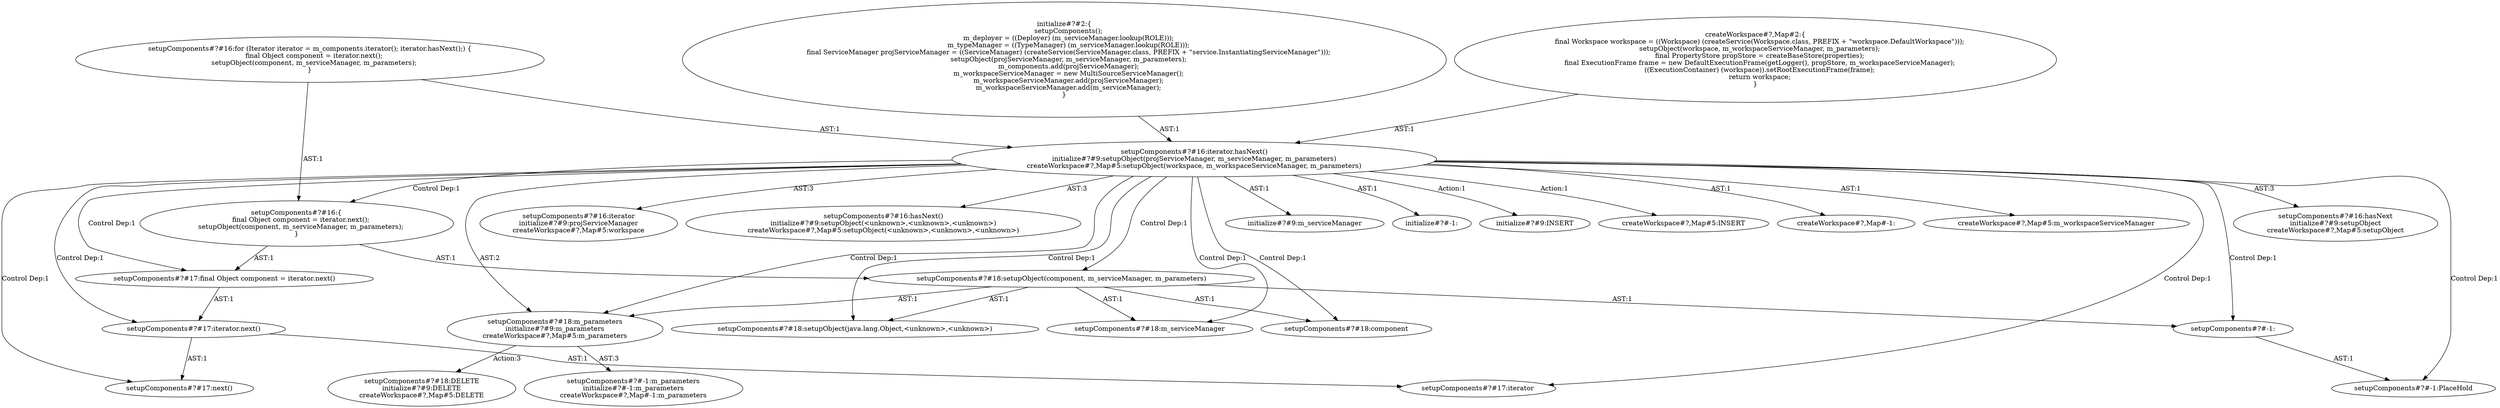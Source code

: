 digraph "Pattern" {
0 [label="setupComponents#?#18:DELETE
initialize#?#9:DELETE
createWorkspace#?,Map#5:DELETE" shape=ellipse]
1 [label="setupComponents#?#18:m_parameters
initialize#?#9:m_parameters
createWorkspace#?,Map#5:m_parameters" shape=ellipse]
2 [label="setupComponents#?#16:iterator.hasNext()
initialize#?#9:setupObject(projServiceManager, m_serviceManager, m_parameters)
createWorkspace#?,Map#5:setupObject(workspace, m_workspaceServiceManager, m_parameters)" shape=ellipse]
3 [label="setupComponents#?#16:for (Iterator iterator = m_components.iterator(); iterator.hasNext();) \{
    final Object component = iterator.next();
    setupObject(component, m_serviceManager, m_parameters);
\}" shape=ellipse]
4 [label="setupComponents#?#16:hasNext
initialize#?#9:setupObject
createWorkspace#?,Map#5:setupObject" shape=ellipse]
5 [label="setupComponents#?#16:iterator
initialize#?#9:projServiceManager
createWorkspace#?,Map#5:workspace" shape=ellipse]
6 [label="setupComponents#?#16:hasNext()
initialize#?#9:setupObject(<unknown>,<unknown>,<unknown>)
createWorkspace#?,Map#5:setupObject(<unknown>,<unknown>,<unknown>)" shape=ellipse]
7 [label="setupComponents#?#16:\{
    final Object component = iterator.next();
    setupObject(component, m_serviceManager, m_parameters);
\}" shape=ellipse]
8 [label="setupComponents#?#17:final Object component = iterator.next()" shape=ellipse]
9 [label="setupComponents#?#17:iterator.next()" shape=ellipse]
10 [label="setupComponents#?#17:next()" shape=ellipse]
11 [label="setupComponents#?#17:iterator" shape=ellipse]
12 [label="setupComponents#?#18:setupObject(component, m_serviceManager, m_parameters)" shape=ellipse]
13 [label="setupComponents#?#18:setupObject(java.lang.Object,<unknown>,<unknown>)" shape=ellipse]
14 [label="setupComponents#?#-1:" shape=ellipse]
15 [label="setupComponents#?#-1:PlaceHold" shape=ellipse]
16 [label="setupComponents#?#18:component" shape=ellipse]
17 [label="setupComponents#?#18:m_serviceManager" shape=ellipse]
18 [label="setupComponents#?#-1:m_parameters
initialize#?#-1:m_parameters
createWorkspace#?,Map#-1:m_parameters" shape=ellipse]
19 [label="initialize#?#2:\{
    setupComponents();
    m_deployer = ((Deployer) (m_serviceManager.lookup(ROLE)));
    m_typeManager = ((TypeManager) (m_serviceManager.lookup(ROLE)));
    final ServiceManager projServiceManager = ((ServiceManager) (createService(ServiceManager.class, PREFIX + \"service.InstantiatingServiceManager\")));
    setupObject(projServiceManager, m_serviceManager, m_parameters);
    m_components.add(projServiceManager);
    m_workspaceServiceManager = new MultiSourceServiceManager();
    m_workspaceServiceManager.add(projServiceManager);
    m_workspaceServiceManager.add(m_serviceManager);
\}" shape=ellipse]
20 [label="initialize#?#9:m_serviceManager" shape=ellipse]
21 [label="initialize#?#-1:" shape=ellipse]
22 [label="initialize#?#9:INSERT" shape=ellipse]
23 [label="createWorkspace#?,Map#5:INSERT" shape=ellipse]
24 [label="createWorkspace#?,Map#-1:" shape=ellipse]
25 [label="createWorkspace#?,Map#2:\{
    final Workspace workspace = ((Workspace) (createService(Workspace.class, PREFIX + \"workspace.DefaultWorkspace\")));
    setupObject(workspace, m_workspaceServiceManager, m_parameters);
    final PropertyStore propStore = createBaseStore(properties);
    final ExecutionFrame frame = new DefaultExecutionFrame(getLogger(), propStore, m_workspaceServiceManager);
    ((ExecutionContainer) (workspace)).setRootExecutionFrame(frame);
    return workspace;
\}" shape=ellipse]
26 [label="createWorkspace#?,Map#5:m_workspaceServiceManager" shape=ellipse]
1 -> 0 [label="Action:3"];
1 -> 18 [label="AST:3"];
2 -> 1 [label="Control Dep:1"];
2 -> 4 [label="AST:3"];
2 -> 5 [label="AST:3"];
2 -> 6 [label="AST:3"];
2 -> 7 [label="Control Dep:1"];
2 -> 8 [label="Control Dep:1"];
2 -> 9 [label="Control Dep:1"];
2 -> 10 [label="Control Dep:1"];
2 -> 11 [label="Control Dep:1"];
2 -> 12 [label="Control Dep:1"];
2 -> 13 [label="Control Dep:1"];
2 -> 14 [label="Control Dep:1"];
2 -> 15 [label="Control Dep:1"];
2 -> 16 [label="Control Dep:1"];
2 -> 17 [label="Control Dep:1"];
2 -> 1 [label="AST:2"];
2 -> 20 [label="AST:1"];
2 -> 21 [label="AST:1"];
2 -> 22 [label="Action:1"];
2 -> 23 [label="Action:1"];
2 -> 24 [label="AST:1"];
2 -> 26 [label="AST:1"];
3 -> 2 [label="AST:1"];
3 -> 7 [label="AST:1"];
7 -> 8 [label="AST:1"];
7 -> 12 [label="AST:1"];
8 -> 9 [label="AST:1"];
9 -> 11 [label="AST:1"];
9 -> 10 [label="AST:1"];
12 -> 1 [label="AST:1"];
12 -> 14 [label="AST:1"];
12 -> 13 [label="AST:1"];
12 -> 16 [label="AST:1"];
12 -> 17 [label="AST:1"];
14 -> 15 [label="AST:1"];
19 -> 2 [label="AST:1"];
25 -> 2 [label="AST:1"];
}